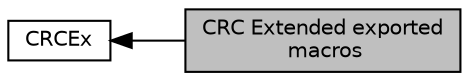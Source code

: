 digraph "CRC Extended exported macros"
{
  edge [fontname="Helvetica",fontsize="10",labelfontname="Helvetica",labelfontsize="10"];
  node [fontname="Helvetica",fontsize="10",shape=record];
  rankdir=LR;
  Node0 [label="CRC Extended exported\l macros",height=0.2,width=0.4,color="black", fillcolor="grey75", style="filled", fontcolor="black"];
  Node1 [label="CRCEx",height=0.2,width=0.4,color="black", fillcolor="white", style="filled",URL="$group___c_r_c_ex.html",tooltip="CRC Extended HAL module driver. "];
  Node1->Node0 [shape=plaintext, dir="back", style="solid"];
}

